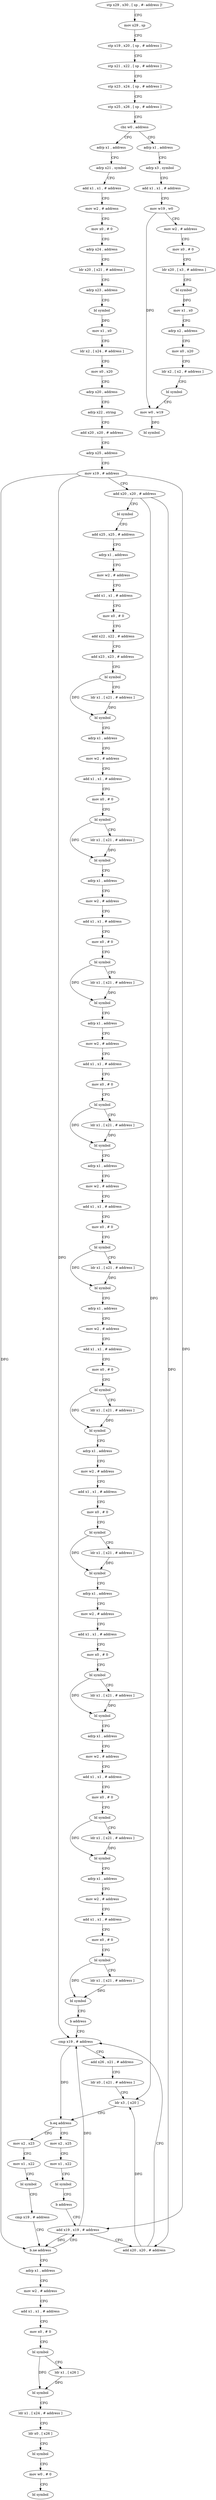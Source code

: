 digraph "func" {
"4231464" [label = "stp x29 , x30 , [ sp , #- address ]!" ]
"4231468" [label = "mov x29 , sp" ]
"4231472" [label = "stp x19 , x20 , [ sp , # address ]" ]
"4231476" [label = "stp x21 , x22 , [ sp , # address ]" ]
"4231480" [label = "stp x23 , x24 , [ sp , # address ]" ]
"4231484" [label = "stp x25 , x26 , [ sp , # address ]" ]
"4231488" [label = "cbz w0 , address" ]
"4231552" [label = "adrp x1 , address" ]
"4231492" [label = "adrp x1 , address" ]
"4231556" [label = "adrp x21 , symbol" ]
"4231560" [label = "add x1 , x1 , # address" ]
"4231564" [label = "mov w2 , # address" ]
"4231568" [label = "mov x0 , # 0" ]
"4231572" [label = "adrp x24 , address" ]
"4231576" [label = "ldr x20 , [ x21 , # address ]" ]
"4231580" [label = "adrp x23 , address" ]
"4231584" [label = "bl symbol" ]
"4231588" [label = "mov x1 , x0" ]
"4231592" [label = "ldr x2 , [ x24 , # address ]" ]
"4231596" [label = "mov x0 , x20" ]
"4231600" [label = "adrp x20 , address" ]
"4231604" [label = "adrp x22 , string" ]
"4231608" [label = "add x20 , x20 , # address" ]
"4231612" [label = "adrp x25 , address" ]
"4231616" [label = "mov x19 , # address" ]
"4231620" [label = "add x20 , x20 , # address" ]
"4231624" [label = "bl symbol" ]
"4231628" [label = "add x25 , x25 , # address" ]
"4231632" [label = "adrp x1 , address" ]
"4231636" [label = "mov w2 , # address" ]
"4231640" [label = "add x1 , x1 , # address" ]
"4231644" [label = "mov x0 , # 0" ]
"4231648" [label = "add x22 , x22 , # address" ]
"4231652" [label = "add x23 , x23 , # address" ]
"4231656" [label = "bl symbol" ]
"4231660" [label = "ldr x1 , [ x21 , # address ]" ]
"4231664" [label = "bl symbol" ]
"4231668" [label = "adrp x1 , address" ]
"4231672" [label = "mov w2 , # address" ]
"4231676" [label = "add x1 , x1 , # address" ]
"4231680" [label = "mov x0 , # 0" ]
"4231684" [label = "bl symbol" ]
"4231688" [label = "ldr x1 , [ x21 , # address ]" ]
"4231692" [label = "bl symbol" ]
"4231696" [label = "adrp x1 , address" ]
"4231700" [label = "mov w2 , # address" ]
"4231704" [label = "add x1 , x1 , # address" ]
"4231708" [label = "mov x0 , # 0" ]
"4231712" [label = "bl symbol" ]
"4231716" [label = "ldr x1 , [ x21 , # address ]" ]
"4231720" [label = "bl symbol" ]
"4231724" [label = "adrp x1 , address" ]
"4231728" [label = "mov w2 , # address" ]
"4231732" [label = "add x1 , x1 , # address" ]
"4231736" [label = "mov x0 , # 0" ]
"4231740" [label = "bl symbol" ]
"4231744" [label = "ldr x1 , [ x21 , # address ]" ]
"4231748" [label = "bl symbol" ]
"4231752" [label = "adrp x1 , address" ]
"4231756" [label = "mov w2 , # address" ]
"4231760" [label = "add x1 , x1 , # address" ]
"4231764" [label = "mov x0 , # 0" ]
"4231768" [label = "bl symbol" ]
"4231772" [label = "ldr x1 , [ x21 , # address ]" ]
"4231776" [label = "bl symbol" ]
"4231780" [label = "adrp x1 , address" ]
"4231784" [label = "mov w2 , # address" ]
"4231788" [label = "add x1 , x1 , # address" ]
"4231792" [label = "mov x0 , # 0" ]
"4231796" [label = "bl symbol" ]
"4231800" [label = "ldr x1 , [ x21 , # address ]" ]
"4231804" [label = "bl symbol" ]
"4231808" [label = "adrp x1 , address" ]
"4231812" [label = "mov w2 , # address" ]
"4231816" [label = "add x1 , x1 , # address" ]
"4231820" [label = "mov x0 , # 0" ]
"4231824" [label = "bl symbol" ]
"4231828" [label = "ldr x1 , [ x21 , # address ]" ]
"4231832" [label = "bl symbol" ]
"4231836" [label = "adrp x1 , address" ]
"4231840" [label = "mov w2 , # address" ]
"4231844" [label = "add x1 , x1 , # address" ]
"4231848" [label = "mov x0 , # 0" ]
"4231852" [label = "bl symbol" ]
"4231856" [label = "ldr x1 , [ x21 , # address ]" ]
"4231860" [label = "bl symbol" ]
"4231864" [label = "adrp x1 , address" ]
"4231868" [label = "mov w2 , # address" ]
"4231872" [label = "add x1 , x1 , # address" ]
"4231876" [label = "mov x0 , # 0" ]
"4231880" [label = "bl symbol" ]
"4231884" [label = "ldr x1 , [ x21 , # address ]" ]
"4231888" [label = "bl symbol" ]
"4231892" [label = "adrp x1 , address" ]
"4231896" [label = "mov w2 , # address" ]
"4231900" [label = "add x1 , x1 , # address" ]
"4231904" [label = "mov x0 , # 0" ]
"4231908" [label = "bl symbol" ]
"4231912" [label = "ldr x1 , [ x21 , # address ]" ]
"4231916" [label = "bl symbol" ]
"4231920" [label = "b address" ]
"4231936" [label = "cmp x19 , # address" ]
"4231496" [label = "adrp x3 , symbol" ]
"4231500" [label = "add x1 , x1 , # address" ]
"4231504" [label = "mov w19 , w0" ]
"4231508" [label = "mov w2 , # address" ]
"4231512" [label = "mov x0 , # 0" ]
"4231516" [label = "ldr x20 , [ x3 , # address ]" ]
"4231520" [label = "bl symbol" ]
"4231524" [label = "mov x1 , x0" ]
"4231528" [label = "adrp x2 , address" ]
"4231532" [label = "mov x0 , x20" ]
"4231536" [label = "ldr x2 , [ x2 , # address ]" ]
"4231540" [label = "bl symbol" ]
"4231544" [label = "mov w0 , w19" ]
"4231548" [label = "bl symbol" ]
"4231940" [label = "add x26 , x21 , # address" ]
"4231944" [label = "ldr x0 , [ x21 , # address ]" ]
"4231948" [label = "ldr x3 , [ x20 ]" ]
"4231952" [label = "b.eq address" ]
"4232024" [label = "mov x2 , x25" ]
"4231956" [label = "mov x2 , x23" ]
"4232028" [label = "mov x1 , x22" ]
"4232032" [label = "bl symbol" ]
"4232036" [label = "b address" ]
"4231928" [label = "add x19 , x19 , # address" ]
"4231960" [label = "mov x1 , x22" ]
"4231964" [label = "bl symbol" ]
"4231968" [label = "cmp x19 , # address" ]
"4231972" [label = "b.ne address" ]
"4231976" [label = "adrp x1 , address" ]
"4231932" [label = "add x20 , x20 , # address" ]
"4231980" [label = "mov w2 , # address" ]
"4231984" [label = "add x1 , x1 , # address" ]
"4231988" [label = "mov x0 , # 0" ]
"4231992" [label = "bl symbol" ]
"4231996" [label = "ldr x1 , [ x26 ]" ]
"4232000" [label = "bl symbol" ]
"4232004" [label = "ldr x1 , [ x24 , # address ]" ]
"4232008" [label = "ldr x0 , [ x26 ]" ]
"4232012" [label = "bl symbol" ]
"4232016" [label = "mov w0 , # 0" ]
"4232020" [label = "bl symbol" ]
"4231464" -> "4231468" [ label = "CFG" ]
"4231468" -> "4231472" [ label = "CFG" ]
"4231472" -> "4231476" [ label = "CFG" ]
"4231476" -> "4231480" [ label = "CFG" ]
"4231480" -> "4231484" [ label = "CFG" ]
"4231484" -> "4231488" [ label = "CFG" ]
"4231488" -> "4231552" [ label = "CFG" ]
"4231488" -> "4231492" [ label = "CFG" ]
"4231552" -> "4231556" [ label = "CFG" ]
"4231492" -> "4231496" [ label = "CFG" ]
"4231556" -> "4231560" [ label = "CFG" ]
"4231560" -> "4231564" [ label = "CFG" ]
"4231564" -> "4231568" [ label = "CFG" ]
"4231568" -> "4231572" [ label = "CFG" ]
"4231572" -> "4231576" [ label = "CFG" ]
"4231576" -> "4231580" [ label = "CFG" ]
"4231580" -> "4231584" [ label = "CFG" ]
"4231584" -> "4231588" [ label = "DFG" ]
"4231588" -> "4231592" [ label = "CFG" ]
"4231592" -> "4231596" [ label = "CFG" ]
"4231596" -> "4231600" [ label = "CFG" ]
"4231600" -> "4231604" [ label = "CFG" ]
"4231604" -> "4231608" [ label = "CFG" ]
"4231608" -> "4231612" [ label = "CFG" ]
"4231612" -> "4231616" [ label = "CFG" ]
"4231616" -> "4231620" [ label = "CFG" ]
"4231616" -> "4231936" [ label = "DFG" ]
"4231616" -> "4231972" [ label = "DFG" ]
"4231616" -> "4231928" [ label = "DFG" ]
"4231620" -> "4231624" [ label = "CFG" ]
"4231620" -> "4231948" [ label = "DFG" ]
"4231620" -> "4231932" [ label = "DFG" ]
"4231624" -> "4231628" [ label = "CFG" ]
"4231628" -> "4231632" [ label = "CFG" ]
"4231632" -> "4231636" [ label = "CFG" ]
"4231636" -> "4231640" [ label = "CFG" ]
"4231640" -> "4231644" [ label = "CFG" ]
"4231644" -> "4231648" [ label = "CFG" ]
"4231648" -> "4231652" [ label = "CFG" ]
"4231652" -> "4231656" [ label = "CFG" ]
"4231656" -> "4231660" [ label = "CFG" ]
"4231656" -> "4231664" [ label = "DFG" ]
"4231660" -> "4231664" [ label = "DFG" ]
"4231664" -> "4231668" [ label = "CFG" ]
"4231668" -> "4231672" [ label = "CFG" ]
"4231672" -> "4231676" [ label = "CFG" ]
"4231676" -> "4231680" [ label = "CFG" ]
"4231680" -> "4231684" [ label = "CFG" ]
"4231684" -> "4231688" [ label = "CFG" ]
"4231684" -> "4231692" [ label = "DFG" ]
"4231688" -> "4231692" [ label = "DFG" ]
"4231692" -> "4231696" [ label = "CFG" ]
"4231696" -> "4231700" [ label = "CFG" ]
"4231700" -> "4231704" [ label = "CFG" ]
"4231704" -> "4231708" [ label = "CFG" ]
"4231708" -> "4231712" [ label = "CFG" ]
"4231712" -> "4231716" [ label = "CFG" ]
"4231712" -> "4231720" [ label = "DFG" ]
"4231716" -> "4231720" [ label = "DFG" ]
"4231720" -> "4231724" [ label = "CFG" ]
"4231724" -> "4231728" [ label = "CFG" ]
"4231728" -> "4231732" [ label = "CFG" ]
"4231732" -> "4231736" [ label = "CFG" ]
"4231736" -> "4231740" [ label = "CFG" ]
"4231740" -> "4231744" [ label = "CFG" ]
"4231740" -> "4231748" [ label = "DFG" ]
"4231744" -> "4231748" [ label = "DFG" ]
"4231748" -> "4231752" [ label = "CFG" ]
"4231752" -> "4231756" [ label = "CFG" ]
"4231756" -> "4231760" [ label = "CFG" ]
"4231760" -> "4231764" [ label = "CFG" ]
"4231764" -> "4231768" [ label = "CFG" ]
"4231768" -> "4231772" [ label = "CFG" ]
"4231768" -> "4231776" [ label = "DFG" ]
"4231772" -> "4231776" [ label = "DFG" ]
"4231776" -> "4231780" [ label = "CFG" ]
"4231780" -> "4231784" [ label = "CFG" ]
"4231784" -> "4231788" [ label = "CFG" ]
"4231788" -> "4231792" [ label = "CFG" ]
"4231792" -> "4231796" [ label = "CFG" ]
"4231796" -> "4231800" [ label = "CFG" ]
"4231796" -> "4231804" [ label = "DFG" ]
"4231800" -> "4231804" [ label = "DFG" ]
"4231804" -> "4231808" [ label = "CFG" ]
"4231808" -> "4231812" [ label = "CFG" ]
"4231812" -> "4231816" [ label = "CFG" ]
"4231816" -> "4231820" [ label = "CFG" ]
"4231820" -> "4231824" [ label = "CFG" ]
"4231824" -> "4231828" [ label = "CFG" ]
"4231824" -> "4231832" [ label = "DFG" ]
"4231828" -> "4231832" [ label = "DFG" ]
"4231832" -> "4231836" [ label = "CFG" ]
"4231836" -> "4231840" [ label = "CFG" ]
"4231840" -> "4231844" [ label = "CFG" ]
"4231844" -> "4231848" [ label = "CFG" ]
"4231848" -> "4231852" [ label = "CFG" ]
"4231852" -> "4231856" [ label = "CFG" ]
"4231852" -> "4231860" [ label = "DFG" ]
"4231856" -> "4231860" [ label = "DFG" ]
"4231860" -> "4231864" [ label = "CFG" ]
"4231864" -> "4231868" [ label = "CFG" ]
"4231868" -> "4231872" [ label = "CFG" ]
"4231872" -> "4231876" [ label = "CFG" ]
"4231876" -> "4231880" [ label = "CFG" ]
"4231880" -> "4231884" [ label = "CFG" ]
"4231880" -> "4231888" [ label = "DFG" ]
"4231884" -> "4231888" [ label = "DFG" ]
"4231888" -> "4231892" [ label = "CFG" ]
"4231892" -> "4231896" [ label = "CFG" ]
"4231896" -> "4231900" [ label = "CFG" ]
"4231900" -> "4231904" [ label = "CFG" ]
"4231904" -> "4231908" [ label = "CFG" ]
"4231908" -> "4231912" [ label = "CFG" ]
"4231908" -> "4231916" [ label = "DFG" ]
"4231912" -> "4231916" [ label = "DFG" ]
"4231916" -> "4231920" [ label = "CFG" ]
"4231920" -> "4231936" [ label = "CFG" ]
"4231936" -> "4231940" [ label = "CFG" ]
"4231936" -> "4231952" [ label = "DFG" ]
"4231496" -> "4231500" [ label = "CFG" ]
"4231500" -> "4231504" [ label = "CFG" ]
"4231504" -> "4231508" [ label = "CFG" ]
"4231504" -> "4231544" [ label = "DFG" ]
"4231508" -> "4231512" [ label = "CFG" ]
"4231512" -> "4231516" [ label = "CFG" ]
"4231516" -> "4231520" [ label = "CFG" ]
"4231520" -> "4231524" [ label = "DFG" ]
"4231524" -> "4231528" [ label = "CFG" ]
"4231528" -> "4231532" [ label = "CFG" ]
"4231532" -> "4231536" [ label = "CFG" ]
"4231536" -> "4231540" [ label = "CFG" ]
"4231540" -> "4231544" [ label = "CFG" ]
"4231544" -> "4231548" [ label = "DFG" ]
"4231940" -> "4231944" [ label = "CFG" ]
"4231944" -> "4231948" [ label = "CFG" ]
"4231948" -> "4231952" [ label = "CFG" ]
"4231952" -> "4232024" [ label = "CFG" ]
"4231952" -> "4231956" [ label = "CFG" ]
"4232024" -> "4232028" [ label = "CFG" ]
"4231956" -> "4231960" [ label = "CFG" ]
"4232028" -> "4232032" [ label = "CFG" ]
"4232032" -> "4232036" [ label = "CFG" ]
"4232036" -> "4231928" [ label = "CFG" ]
"4231928" -> "4231932" [ label = "CFG" ]
"4231928" -> "4231936" [ label = "DFG" ]
"4231928" -> "4231972" [ label = "DFG" ]
"4231960" -> "4231964" [ label = "CFG" ]
"4231964" -> "4231968" [ label = "CFG" ]
"4231968" -> "4231972" [ label = "CFG" ]
"4231972" -> "4231928" [ label = "CFG" ]
"4231972" -> "4231976" [ label = "CFG" ]
"4231976" -> "4231980" [ label = "CFG" ]
"4231932" -> "4231936" [ label = "CFG" ]
"4231932" -> "4231948" [ label = "DFG" ]
"4231980" -> "4231984" [ label = "CFG" ]
"4231984" -> "4231988" [ label = "CFG" ]
"4231988" -> "4231992" [ label = "CFG" ]
"4231992" -> "4231996" [ label = "CFG" ]
"4231992" -> "4232000" [ label = "DFG" ]
"4231996" -> "4232000" [ label = "DFG" ]
"4232000" -> "4232004" [ label = "CFG" ]
"4232004" -> "4232008" [ label = "CFG" ]
"4232008" -> "4232012" [ label = "CFG" ]
"4232012" -> "4232016" [ label = "CFG" ]
"4232016" -> "4232020" [ label = "CFG" ]
}
